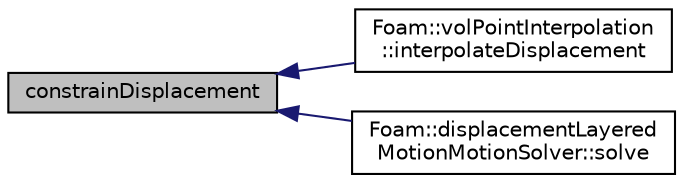digraph "constrainDisplacement"
{
  bgcolor="transparent";
  edge [fontname="Helvetica",fontsize="10",labelfontname="Helvetica",labelfontsize="10"];
  node [fontname="Helvetica",fontsize="10",shape=record];
  rankdir="LR";
  Node1 [label="constrainDisplacement",height=0.2,width=0.4,color="black", fillcolor="grey75", style="filled", fontcolor="black"];
  Node1 -> Node2 [dir="back",color="midnightblue",fontsize="10",style="solid",fontname="Helvetica"];
  Node2 [label="Foam::volPointInterpolation\l::interpolateDisplacement",height=0.2,width=0.4,color="black",URL="$a02806.html#a0b9cf8a7f9f20a3d261c1c0a720e0133",tooltip="Interpolate from volField to pointField. "];
  Node1 -> Node3 [dir="back",color="midnightblue",fontsize="10",style="solid",fontname="Helvetica"];
  Node3 [label="Foam::displacementLayered\lMotionMotionSolver::solve",height=0.2,width=0.4,color="black",URL="$a00552.html#af7d39f0eac0af0ed5785935ac72a1e7d",tooltip="Solve for motion. "];
}
